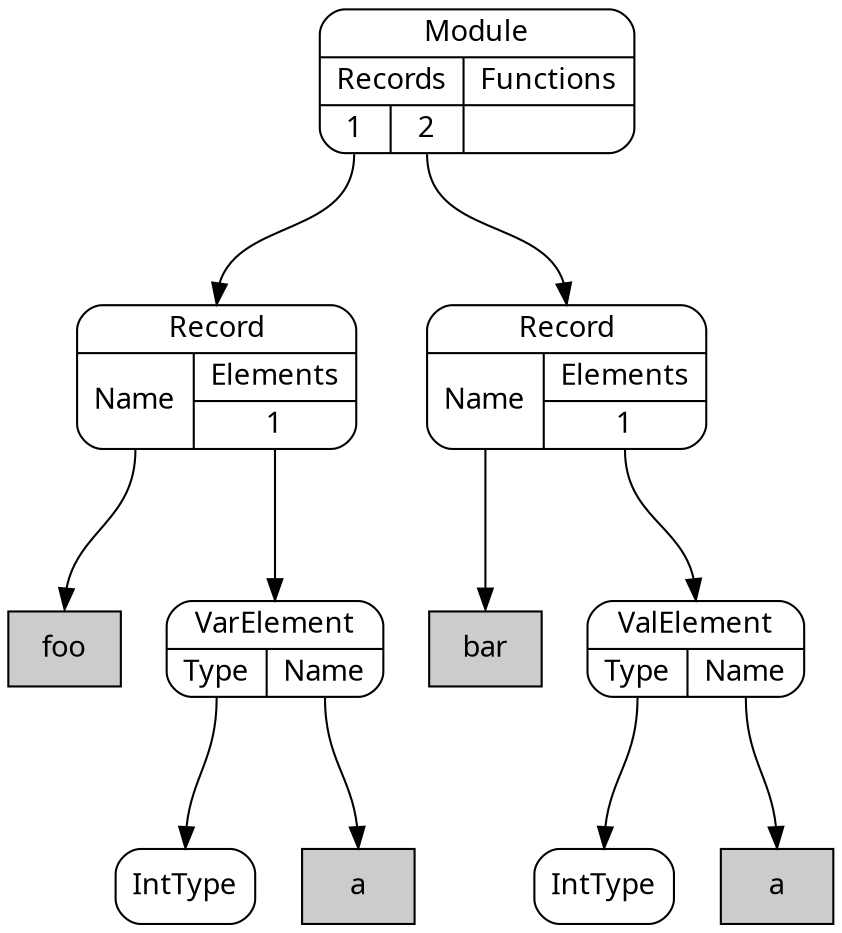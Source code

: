 digraph {
node [shape=Mrecord, style=filled, fillcolor=white, fontname="Calibri"];
graph [ordering=out, nodesep=0.3, ranksep=1];

# DeclarationLiteral foo
node0 [shape=box, label="foo", fillcolor="#cccccc", tooltip="foo"]

# SimpleNode IntType
node1 [label="IntType", tooltip="IntType"]

# DeclarationLiteral a
node2 [shape=box, label="a", fillcolor="#cccccc", tooltip="a"]

# PortNode VarElement
node3:p0:s -> node1:n
node3:p1:s -> node2:n
node3 [label="{VarElement|{<p0>Type|<p1>Name}}", tooltip="VarElement"]

# PortNode Record
node4:p0:s -> node0:n
node4:p1_0:s -> node3:n
node4 [label="{Record|{<p0>Name|{Elements|{<p1_0>1}}}}", tooltip="Record"]

# DeclarationLiteral bar
node5 [shape=box, label="bar", fillcolor="#cccccc", tooltip="bar"]

# SimpleNode IntType
node6 [label="IntType", tooltip="IntType"]

# DeclarationLiteral a
node7 [shape=box, label="a", fillcolor="#cccccc", tooltip="a"]

# PortNode ValElement
node8:p0:s -> node6:n
node8:p1:s -> node7:n
node8 [label="{ValElement|{<p0>Type|<p1>Name}}", tooltip="ValElement"]

# PortNode Record
node9:p0:s -> node5:n
node9:p1_0:s -> node8:n
node9 [label="{Record|{<p0>Name|{Elements|{<p1_0>1}}}}", tooltip="Record"]

# PortNode Module
node10:p0_0:s -> node4:n
node10:p0_1:s -> node9:n
node10 [label="{Module|{{Records|{<p0_0>1|<p0_1>2}}|{Functions|{}}}}", tooltip="Module"]

}
